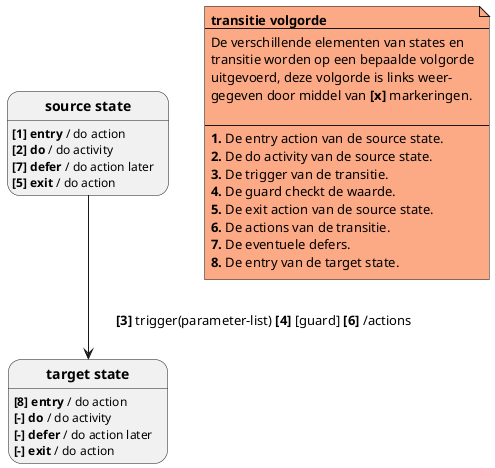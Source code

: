 @startuml
'https://plantuml.com/state-diagram

'state state_2 as "**transition**" {
    state state_0 as "**source state**" {
        state_0 : **[1]** **entry** / do action
        state_0 : **[2]** **do** / do activity
        state_0 : **[7]** **defer** / do action later
        state_0 : **[5]** **exit** / do action
    }
    state state_1 as "**target state**" {
        state_1 : **[8]** **entry** / do action
        state_1 : **[-]** **do** / do activity
        state_1 : **[-]** **defer** / do action later
        state_1 : **[-]** **exit** / do action
    }
    state_0 --> state_1 : \t**[3]** trigger(parameter-list) **[4]** [guard] **[6]** /actions
'}

note as n1 #FCA985
    **transitie volgorde**
    --
    De verschillende elementen van states en
    transitie worden op een bepaalde volgorde
    uitgevoerd, deze volgorde is links weer-
    gegeven door middel van **[x]** markeringen.

    --
    **1.** De entry action van de source state.
    **2.** De do activity van de source state.
    **3.** De trigger van de transitie.
    **4.** De guard checkt de waarde.
    **5.** De exit action van de source state.
    **6.** De actions van de transitie.
    **7.** De eventuele defers.
    **8.** De entry van de target state.
end note

n1 -[hidden]left-> state_0
n1 -[hidden]left-> state_0

@enduml